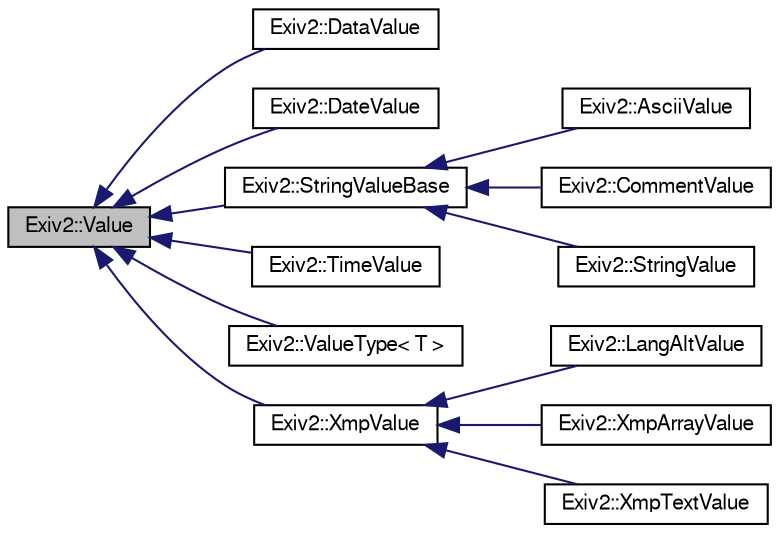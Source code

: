 digraph "Exiv2::Value"
{
  edge [fontname="FreeSans",fontsize="10",labelfontname="FreeSans",labelfontsize="10"];
  node [fontname="FreeSans",fontsize="10",shape=record];
  rankdir="LR";
  Node1 [label="Exiv2::Value",height=0.2,width=0.4,color="black", fillcolor="grey75", style="filled" fontcolor="black"];
  Node1 -> Node2 [dir="back",color="midnightblue",fontsize="10",style="solid",fontname="FreeSans"];
  Node2 [label="Exiv2::DataValue",height=0.2,width=0.4,color="black", fillcolor="white", style="filled",URL="$classExiv2_1_1DataValue.html",tooltip="Value for an undefined data type. "];
  Node1 -> Node3 [dir="back",color="midnightblue",fontsize="10",style="solid",fontname="FreeSans"];
  Node3 [label="Exiv2::DateValue",height=0.2,width=0.4,color="black", fillcolor="white", style="filled",URL="$classExiv2_1_1DateValue.html",tooltip="Value for simple ISO 8601 dates "];
  Node1 -> Node4 [dir="back",color="midnightblue",fontsize="10",style="solid",fontname="FreeSans"];
  Node4 [label="Exiv2::StringValueBase",height=0.2,width=0.4,color="black", fillcolor="white", style="filled",URL="$classExiv2_1_1StringValueBase.html",tooltip="Abstract base class for a string based Value type. "];
  Node4 -> Node5 [dir="back",color="midnightblue",fontsize="10",style="solid",fontname="FreeSans"];
  Node5 [label="Exiv2::AsciiValue",height=0.2,width=0.4,color="black", fillcolor="white", style="filled",URL="$classExiv2_1_1AsciiValue.html",tooltip="Value for an Ascii string type. "];
  Node4 -> Node6 [dir="back",color="midnightblue",fontsize="10",style="solid",fontname="FreeSans"];
  Node6 [label="Exiv2::CommentValue",height=0.2,width=0.4,color="black", fillcolor="white", style="filled",URL="$classExiv2_1_1CommentValue.html",tooltip="Value for an Exif comment. "];
  Node4 -> Node7 [dir="back",color="midnightblue",fontsize="10",style="solid",fontname="FreeSans"];
  Node7 [label="Exiv2::StringValue",height=0.2,width=0.4,color="black", fillcolor="white", style="filled",URL="$classExiv2_1_1StringValue.html",tooltip="Value for string type. "];
  Node1 -> Node8 [dir="back",color="midnightblue",fontsize="10",style="solid",fontname="FreeSans"];
  Node8 [label="Exiv2::TimeValue",height=0.2,width=0.4,color="black", fillcolor="white", style="filled",URL="$classExiv2_1_1TimeValue.html",tooltip="Value for simple ISO 8601 times. "];
  Node1 -> Node9 [dir="back",color="midnightblue",fontsize="10",style="solid",fontname="FreeSans"];
  Node9 [label="Exiv2::ValueType\< T \>",height=0.2,width=0.4,color="black", fillcolor="white", style="filled",URL="$classExiv2_1_1ValueType.html",tooltip="Template for a Value of a basic type. This is used for unsigned and signed short, long and rationals..."];
  Node1 -> Node10 [dir="back",color="midnightblue",fontsize="10",style="solid",fontname="FreeSans"];
  Node10 [label="Exiv2::XmpValue",height=0.2,width=0.4,color="black", fillcolor="white", style="filled",URL="$classExiv2_1_1XmpValue.html",tooltip="Base class for all Exiv2 values used to store XMP property values. "];
  Node10 -> Node11 [dir="back",color="midnightblue",fontsize="10",style="solid",fontname="FreeSans"];
  Node11 [label="Exiv2::LangAltValue",height=0.2,width=0.4,color="black", fillcolor="white", style="filled",URL="$classExiv2_1_1LangAltValue.html",tooltip="Value type for XMP language alternative properties. "];
  Node10 -> Node12 [dir="back",color="midnightblue",fontsize="10",style="solid",fontname="FreeSans"];
  Node12 [label="Exiv2::XmpArrayValue",height=0.2,width=0.4,color="black", fillcolor="white", style="filled",URL="$classExiv2_1_1XmpArrayValue.html",tooltip="Value type for simple arrays. Each item in the array is a simple value, without qualifiers. The array may be an ordered (seq), unordered (bag) or alternative array (alt). The array items must not contain qualifiers. For language alternatives use LangAltValue. "];
  Node10 -> Node13 [dir="back",color="midnightblue",fontsize="10",style="solid",fontname="FreeSans"];
  Node13 [label="Exiv2::XmpTextValue",height=0.2,width=0.4,color="black", fillcolor="white", style="filled",URL="$classExiv2_1_1XmpTextValue.html",tooltip="Value type suitable for simple XMP properties and XMP nodes of complex types which are not parsed int..."];
}
